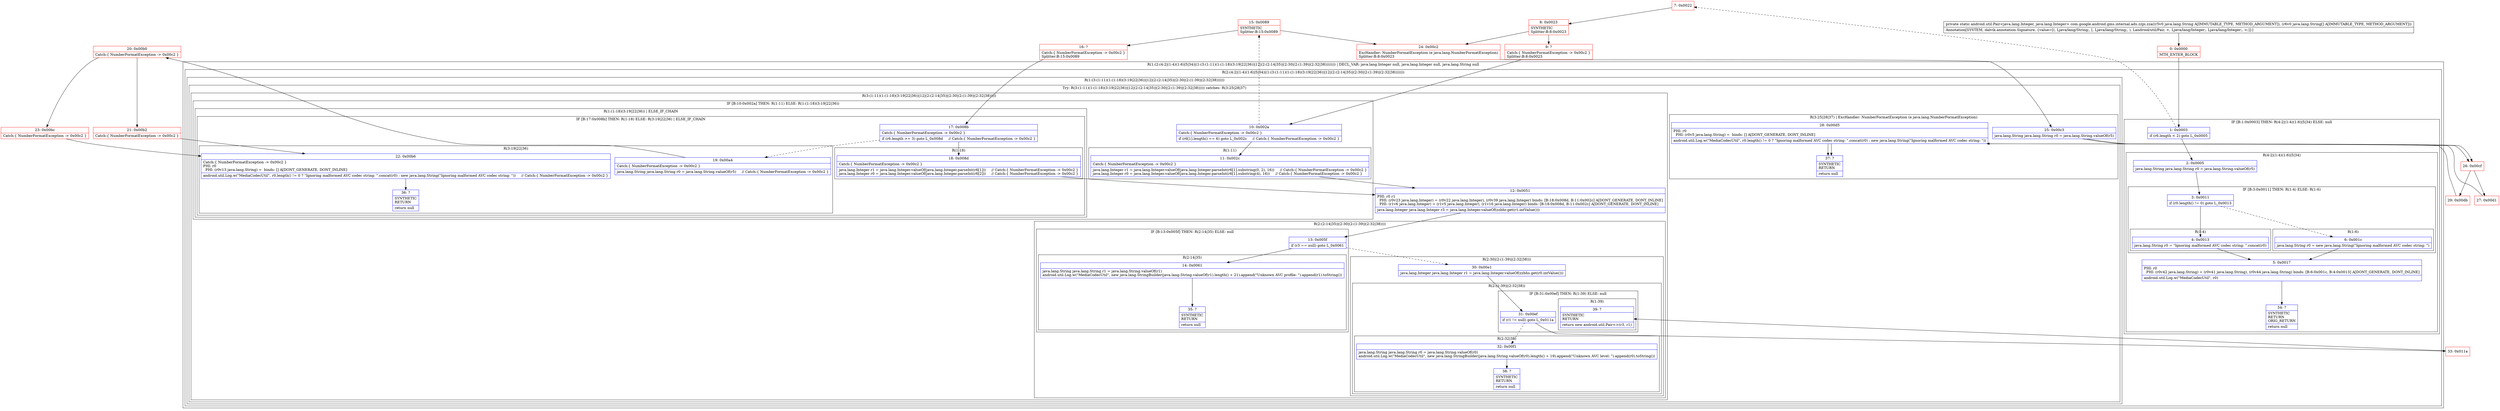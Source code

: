 digraph "CFG forcom.google.android.gms.internal.ads.zzpi.zza(Ljava\/lang\/String;[Ljava\/lang\/String;)Landroid\/util\/Pair;" {
subgraph cluster_Region_1587648036 {
label = "R(1:(2:(4:2|(1:4)(1:6)|5|34)|(1:(3:(1:11)(1:(1:18)(3:19|22|36))|12|(2:(2:14|35)|(2:30|(2:(1:39)|(2:32|38)))))))) | DECL_VAR: java.lang.Integer null, java.lang.Integer null, java.lang.String null\l";
node [shape=record,color=blue];
subgraph cluster_Region_1885740431 {
label = "R(2:(4:2|(1:4)(1:6)|5|34)|(1:(3:(1:11)(1:(1:18)(3:19|22|36))|12|(2:(2:14|35)|(2:30|(2:(1:39)|(2:32|38)))))))";
node [shape=record,color=blue];
subgraph cluster_IfRegion_507784407 {
label = "IF [B:1:0x0003] THEN: R(4:2|(1:4)(1:6)|5|34) ELSE: null";
node [shape=record,color=blue];
Node_1 [shape=record,label="{1\:\ 0x0003|if (r6.length \< 2) goto L_0x0005\l}"];
subgraph cluster_Region_1765243343 {
label = "R(4:2|(1:4)(1:6)|5|34)";
node [shape=record,color=blue];
Node_2 [shape=record,label="{2\:\ 0x0005|java.lang.String java.lang.String r0 = java.lang.String.valueOf(r5)\l}"];
subgraph cluster_IfRegion_58980403 {
label = "IF [B:3:0x0011] THEN: R(1:4) ELSE: R(1:6)";
node [shape=record,color=blue];
Node_3 [shape=record,label="{3\:\ 0x0011|if (r0.length() != 0) goto L_0x0013\l}"];
subgraph cluster_Region_2084418899 {
label = "R(1:4)";
node [shape=record,color=blue];
Node_4 [shape=record,label="{4\:\ 0x0013|java.lang.String r0 = \"Ignoring malformed AVC codec string: \".concat(r0)\l}"];
}
subgraph cluster_Region_1329840445 {
label = "R(1:6)";
node [shape=record,color=blue];
Node_6 [shape=record,label="{6\:\ 0x001c|java.lang.String r0 = new java.lang.String(\"Ignoring malformed AVC codec string: \")\l}"];
}
}
Node_5 [shape=record,label="{5\:\ 0x0017|PHI: r0 \l  PHI: (r0v42 java.lang.String) = (r0v41 java.lang.String), (r0v44 java.lang.String) binds: [B:6:0x001c, B:4:0x0013] A[DONT_GENERATE, DONT_INLINE]\l|android.util.Log.w(\"MediaCodecUtil\", r0)\l}"];
Node_34 [shape=record,label="{34\:\ ?|SYNTHETIC\lRETURN\lORIG_RETURN\l|return null\l}"];
}
}
subgraph cluster_Region_765193414 {
label = "R(1:(3:(1:11)(1:(1:18)(3:19|22|36))|12|(2:(2:14|35)|(2:30|(2:(1:39)|(2:32|38))))))";
node [shape=record,color=blue];
subgraph cluster_TryCatchRegion_2136559591 {
label = "Try: R(3:(1:11)(1:(1:18)(3:19|22|36))|12|(2:(2:14|35)|(2:30|(2:(1:39)|(2:32|38))))) catches: R(3:25|28|37)";
node [shape=record,color=blue];
subgraph cluster_Region_1153613922 {
label = "R(3:(1:11)(1:(1:18)(3:19|22|36))|12|(2:(2:14|35)|(2:30|(2:(1:39)|(2:32|38)))))";
node [shape=record,color=blue];
subgraph cluster_IfRegion_1058258918 {
label = "IF [B:10:0x002a] THEN: R(1:11) ELSE: R(1:(1:18)(3:19|22|36))";
node [shape=record,color=blue];
Node_10 [shape=record,label="{10\:\ 0x002a|Catch:\{ NumberFormatException \-\> 0x00c2 \}\l|if (r6[1].length() == 6) goto L_0x002c     \/\/ Catch:\{ NumberFormatException \-\> 0x00c2 \}\l}"];
subgraph cluster_Region_1530470879 {
label = "R(1:11)";
node [shape=record,color=blue];
Node_11 [shape=record,label="{11\:\ 0x002c|Catch:\{ NumberFormatException \-\> 0x00c2 \}\l|java.lang.Integer r1 = java.lang.Integer.valueOf(java.lang.Integer.parseInt(r6[1].substring(0, 2), 16))     \/\/ Catch:\{ NumberFormatException \-\> 0x00c2 \}\ljava.lang.Integer r0 = java.lang.Integer.valueOf(java.lang.Integer.parseInt(r6[1].substring(4), 16))     \/\/ Catch:\{ NumberFormatException \-\> 0x00c2 \}\l}"];
}
subgraph cluster_Region_9309767 {
label = "R(1:(1:18)(3:19|22|36)) | ELSE_IF_CHAIN\l";
node [shape=record,color=blue];
subgraph cluster_IfRegion_1921072972 {
label = "IF [B:17:0x008b] THEN: R(1:18) ELSE: R(3:19|22|36) | ELSE_IF_CHAIN\l";
node [shape=record,color=blue];
Node_17 [shape=record,label="{17\:\ 0x008b|Catch:\{ NumberFormatException \-\> 0x00c2 \}\l|if (r6.length \>= 3) goto L_0x008d     \/\/ Catch:\{ NumberFormatException \-\> 0x00c2 \}\l}"];
subgraph cluster_Region_1835791393 {
label = "R(1:18)";
node [shape=record,color=blue];
Node_18 [shape=record,label="{18\:\ 0x008d|Catch:\{ NumberFormatException \-\> 0x00c2 \}\l|java.lang.Integer r1 = java.lang.Integer.valueOf(java.lang.Integer.parseInt(r6[1]))     \/\/ Catch:\{ NumberFormatException \-\> 0x00c2 \}\ljava.lang.Integer r0 = java.lang.Integer.valueOf(java.lang.Integer.parseInt(r6[2]))     \/\/ Catch:\{ NumberFormatException \-\> 0x00c2 \}\l}"];
}
subgraph cluster_Region_1494919709 {
label = "R(3:19|22|36)";
node [shape=record,color=blue];
Node_19 [shape=record,label="{19\:\ 0x00a4|Catch:\{ NumberFormatException \-\> 0x00c2 \}\l|java.lang.String java.lang.String r0 = java.lang.String.valueOf(r5)     \/\/ Catch:\{ NumberFormatException \-\> 0x00c2 \}\l}"];
Node_22 [shape=record,label="{22\:\ 0x00b6|Catch:\{ NumberFormatException \-\> 0x00c2 \}\lPHI: r0 \l  PHI: (r0v13 java.lang.String) =  binds: [] A[DONT_GENERATE, DONT_INLINE]\l|android.util.Log.w(\"MediaCodecUtil\", r0.length() != 0 ? \"Ignoring malformed AVC codec string: \".concat(r0) : new java.lang.String(\"Ignoring malformed AVC codec string: \"))     \/\/ Catch:\{ NumberFormatException \-\> 0x00c2 \}\l}"];
Node_36 [shape=record,label="{36\:\ ?|SYNTHETIC\lRETURN\l|return null\l}"];
}
}
}
}
Node_12 [shape=record,label="{12\:\ 0x0051|PHI: r0 r1 \l  PHI: (r0v23 java.lang.Integer) = (r0v22 java.lang.Integer), (r0v39 java.lang.Integer) binds: [B:18:0x008d, B:11:0x002c] A[DONT_GENERATE, DONT_INLINE]\l  PHI: (r1v6 java.lang.Integer) = (r1v5 java.lang.Integer), (r1v16 java.lang.Integer) binds: [B:18:0x008d, B:11:0x002c] A[DONT_GENERATE, DONT_INLINE]\l|java.lang.Integer java.lang.Integer r3 = java.lang.Integer.valueOf(zzbhr.get(r1.intValue()))\l}"];
subgraph cluster_Region_1200775308 {
label = "R(2:(2:14|35)|(2:30|(2:(1:39)|(2:32|38))))";
node [shape=record,color=blue];
subgraph cluster_IfRegion_1208275109 {
label = "IF [B:13:0x005f] THEN: R(2:14|35) ELSE: null";
node [shape=record,color=blue];
Node_13 [shape=record,label="{13\:\ 0x005f|if (r3 == null) goto L_0x0061\l}"];
subgraph cluster_Region_1237274207 {
label = "R(2:14|35)";
node [shape=record,color=blue];
Node_14 [shape=record,label="{14\:\ 0x0061|java.lang.String java.lang.String r1 = java.lang.String.valueOf(r1)\landroid.util.Log.w(\"MediaCodecUtil\", new java.lang.StringBuilder(java.lang.String.valueOf(r1).length() + 21).append(\"Unknown AVC profile: \").append(r1).toString())\l}"];
Node_35 [shape=record,label="{35\:\ ?|SYNTHETIC\lRETURN\l|return null\l}"];
}
}
subgraph cluster_Region_1750670897 {
label = "R(2:30|(2:(1:39)|(2:32|38)))";
node [shape=record,color=blue];
Node_30 [shape=record,label="{30\:\ 0x00e1|java.lang.Integer java.lang.Integer r1 = java.lang.Integer.valueOf(zzbhs.get(r0.intValue()))\l}"];
subgraph cluster_Region_1708919575 {
label = "R(2:(1:39)|(2:32|38))";
node [shape=record,color=blue];
subgraph cluster_IfRegion_977932936 {
label = "IF [B:31:0x00ef] THEN: R(1:39) ELSE: null";
node [shape=record,color=blue];
Node_31 [shape=record,label="{31\:\ 0x00ef|if (r1 != null) goto L_0x011a\l}"];
subgraph cluster_Region_2055008120 {
label = "R(1:39)";
node [shape=record,color=blue];
Node_39 [shape=record,label="{39\:\ ?|SYNTHETIC\lRETURN\l|return new android.util.Pair\<\>(r3, r1)\l}"];
}
}
subgraph cluster_Region_1420127388 {
label = "R(2:32|38)";
node [shape=record,color=blue];
Node_32 [shape=record,label="{32\:\ 0x00f1|java.lang.String java.lang.String r0 = java.lang.String.valueOf(r0)\landroid.util.Log.w(\"MediaCodecUtil\", new java.lang.StringBuilder(java.lang.String.valueOf(r0).length() + 19).append(\"Unknown AVC level: \").append(r0).toString())\l}"];
Node_38 [shape=record,label="{38\:\ ?|SYNTHETIC\lRETURN\l|return null\l}"];
}
}
}
}
}
subgraph cluster_Region_236076740 {
label = "R(3:25|28|37) | ExcHandler: NumberFormatException (e java.lang.NumberFormatException)\l";
node [shape=record,color=blue];
Node_25 [shape=record,label="{25\:\ 0x00c3|java.lang.String java.lang.String r0 = java.lang.String.valueOf(r5)\l}"];
Node_28 [shape=record,label="{28\:\ 0x00d5|PHI: r0 \l  PHI: (r0v5 java.lang.String) =  binds: [] A[DONT_GENERATE, DONT_INLINE]\l|android.util.Log.w(\"MediaCodecUtil\", r0.length() != 0 ? \"Ignoring malformed AVC codec string: \".concat(r0) : new java.lang.String(\"Ignoring malformed AVC codec string: \"))\l}"];
Node_37 [shape=record,label="{37\:\ ?|SYNTHETIC\lRETURN\l|return null\l}"];
}
}
}
}
}
subgraph cluster_Region_236076740 {
label = "R(3:25|28|37) | ExcHandler: NumberFormatException (e java.lang.NumberFormatException)\l";
node [shape=record,color=blue];
Node_25 [shape=record,label="{25\:\ 0x00c3|java.lang.String java.lang.String r0 = java.lang.String.valueOf(r5)\l}"];
Node_28 [shape=record,label="{28\:\ 0x00d5|PHI: r0 \l  PHI: (r0v5 java.lang.String) =  binds: [] A[DONT_GENERATE, DONT_INLINE]\l|android.util.Log.w(\"MediaCodecUtil\", r0.length() != 0 ? \"Ignoring malformed AVC codec string: \".concat(r0) : new java.lang.String(\"Ignoring malformed AVC codec string: \"))\l}"];
Node_37 [shape=record,label="{37\:\ ?|SYNTHETIC\lRETURN\l|return null\l}"];
}
Node_0 [shape=record,color=red,label="{0\:\ 0x0000|MTH_ENTER_BLOCK\l}"];
Node_7 [shape=record,color=red,label="{7\:\ 0x0022}"];
Node_8 [shape=record,color=red,label="{8\:\ 0x0023|SYNTHETIC\lSplitter:B:8:0x0023\l}"];
Node_9 [shape=record,color=red,label="{9\:\ ?|Catch:\{ NumberFormatException \-\> 0x00c2 \}\lSplitter:B:8:0x0023\l}"];
Node_15 [shape=record,color=red,label="{15\:\ 0x0089|SYNTHETIC\lSplitter:B:15:0x0089\l}"];
Node_16 [shape=record,color=red,label="{16\:\ ?|Catch:\{ NumberFormatException \-\> 0x00c2 \}\lSplitter:B:15:0x0089\l}"];
Node_20 [shape=record,color=red,label="{20\:\ 0x00b0|Catch:\{ NumberFormatException \-\> 0x00c2 \}\l}"];
Node_21 [shape=record,color=red,label="{21\:\ 0x00b2|Catch:\{ NumberFormatException \-\> 0x00c2 \}\l}"];
Node_23 [shape=record,color=red,label="{23\:\ 0x00bc|Catch:\{ NumberFormatException \-\> 0x00c2 \}\l}"];
Node_24 [shape=record,color=red,label="{24\:\ 0x00c2|ExcHandler: NumberFormatException (e java.lang.NumberFormatException)\lSplitter:B:8:0x0023\l}"];
Node_26 [shape=record,color=red,label="{26\:\ 0x00cf}"];
Node_27 [shape=record,color=red,label="{27\:\ 0x00d1}"];
Node_29 [shape=record,color=red,label="{29\:\ 0x00db}"];
Node_33 [shape=record,color=red,label="{33\:\ 0x011a}"];
MethodNode[shape=record,label="{private static android.util.Pair\<java.lang.Integer, java.lang.Integer\> com.google.android.gms.internal.ads.zzpi.zza((r5v0 java.lang.String A[IMMUTABLE_TYPE, METHOD_ARGUMENT]), (r6v0 java.lang.String[] A[IMMUTABLE_TYPE, METHOD_ARGUMENT]))  | Annotation[SYSTEM, dalvik.annotation.Signature, \{value=[(, Ljava\/lang\/String;, [, Ljava\/lang\/String;, ), Landroid\/util\/Pair, \<, Ljava\/lang\/Integer;, Ljava\/lang\/Integer;, \>;]\}]\l}"];
MethodNode -> Node_0;
Node_1 -> Node_2;
Node_1 -> Node_7[style=dashed];
Node_2 -> Node_3;
Node_3 -> Node_4;
Node_3 -> Node_6[style=dashed];
Node_4 -> Node_5;
Node_6 -> Node_5;
Node_5 -> Node_34;
Node_10 -> Node_11;
Node_10 -> Node_15[style=dashed];
Node_11 -> Node_12;
Node_17 -> Node_18;
Node_17 -> Node_19[style=dashed];
Node_18 -> Node_12;
Node_19 -> Node_20;
Node_22 -> Node_36;
Node_12 -> Node_13;
Node_13 -> Node_14;
Node_13 -> Node_30[style=dashed];
Node_14 -> Node_35;
Node_30 -> Node_31;
Node_31 -> Node_32[style=dashed];
Node_31 -> Node_33;
Node_32 -> Node_38;
Node_25 -> Node_26;
Node_28 -> Node_37;
Node_25 -> Node_26;
Node_28 -> Node_37;
Node_0 -> Node_1;
Node_7 -> Node_8;
Node_8 -> Node_9;
Node_8 -> Node_24;
Node_9 -> Node_10;
Node_15 -> Node_16;
Node_15 -> Node_24;
Node_16 -> Node_17;
Node_20 -> Node_21;
Node_20 -> Node_23;
Node_21 -> Node_22;
Node_23 -> Node_22;
Node_24 -> Node_25;
Node_26 -> Node_27;
Node_26 -> Node_29;
Node_27 -> Node_28;
Node_29 -> Node_28;
Node_33 -> Node_39;
}

